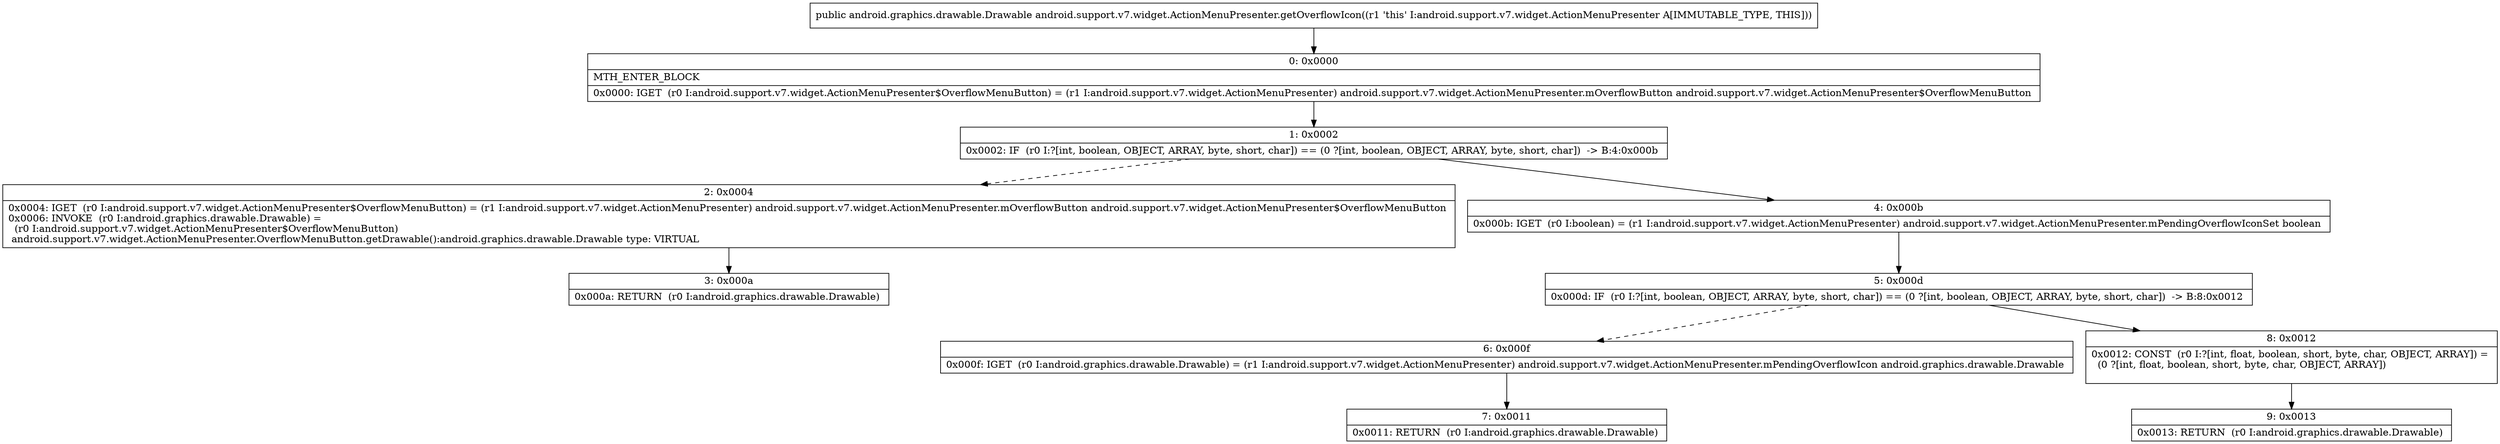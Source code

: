 digraph "CFG forandroid.support.v7.widget.ActionMenuPresenter.getOverflowIcon()Landroid\/graphics\/drawable\/Drawable;" {
Node_0 [shape=record,label="{0\:\ 0x0000|MTH_ENTER_BLOCK\l|0x0000: IGET  (r0 I:android.support.v7.widget.ActionMenuPresenter$OverflowMenuButton) = (r1 I:android.support.v7.widget.ActionMenuPresenter) android.support.v7.widget.ActionMenuPresenter.mOverflowButton android.support.v7.widget.ActionMenuPresenter$OverflowMenuButton \l}"];
Node_1 [shape=record,label="{1\:\ 0x0002|0x0002: IF  (r0 I:?[int, boolean, OBJECT, ARRAY, byte, short, char]) == (0 ?[int, boolean, OBJECT, ARRAY, byte, short, char])  \-\> B:4:0x000b \l}"];
Node_2 [shape=record,label="{2\:\ 0x0004|0x0004: IGET  (r0 I:android.support.v7.widget.ActionMenuPresenter$OverflowMenuButton) = (r1 I:android.support.v7.widget.ActionMenuPresenter) android.support.v7.widget.ActionMenuPresenter.mOverflowButton android.support.v7.widget.ActionMenuPresenter$OverflowMenuButton \l0x0006: INVOKE  (r0 I:android.graphics.drawable.Drawable) = \l  (r0 I:android.support.v7.widget.ActionMenuPresenter$OverflowMenuButton)\l android.support.v7.widget.ActionMenuPresenter.OverflowMenuButton.getDrawable():android.graphics.drawable.Drawable type: VIRTUAL \l}"];
Node_3 [shape=record,label="{3\:\ 0x000a|0x000a: RETURN  (r0 I:android.graphics.drawable.Drawable) \l}"];
Node_4 [shape=record,label="{4\:\ 0x000b|0x000b: IGET  (r0 I:boolean) = (r1 I:android.support.v7.widget.ActionMenuPresenter) android.support.v7.widget.ActionMenuPresenter.mPendingOverflowIconSet boolean \l}"];
Node_5 [shape=record,label="{5\:\ 0x000d|0x000d: IF  (r0 I:?[int, boolean, OBJECT, ARRAY, byte, short, char]) == (0 ?[int, boolean, OBJECT, ARRAY, byte, short, char])  \-\> B:8:0x0012 \l}"];
Node_6 [shape=record,label="{6\:\ 0x000f|0x000f: IGET  (r0 I:android.graphics.drawable.Drawable) = (r1 I:android.support.v7.widget.ActionMenuPresenter) android.support.v7.widget.ActionMenuPresenter.mPendingOverflowIcon android.graphics.drawable.Drawable \l}"];
Node_7 [shape=record,label="{7\:\ 0x0011|0x0011: RETURN  (r0 I:android.graphics.drawable.Drawable) \l}"];
Node_8 [shape=record,label="{8\:\ 0x0012|0x0012: CONST  (r0 I:?[int, float, boolean, short, byte, char, OBJECT, ARRAY]) = \l  (0 ?[int, float, boolean, short, byte, char, OBJECT, ARRAY])\l \l}"];
Node_9 [shape=record,label="{9\:\ 0x0013|0x0013: RETURN  (r0 I:android.graphics.drawable.Drawable) \l}"];
MethodNode[shape=record,label="{public android.graphics.drawable.Drawable android.support.v7.widget.ActionMenuPresenter.getOverflowIcon((r1 'this' I:android.support.v7.widget.ActionMenuPresenter A[IMMUTABLE_TYPE, THIS])) }"];
MethodNode -> Node_0;
Node_0 -> Node_1;
Node_1 -> Node_2[style=dashed];
Node_1 -> Node_4;
Node_2 -> Node_3;
Node_4 -> Node_5;
Node_5 -> Node_6[style=dashed];
Node_5 -> Node_8;
Node_6 -> Node_7;
Node_8 -> Node_9;
}

